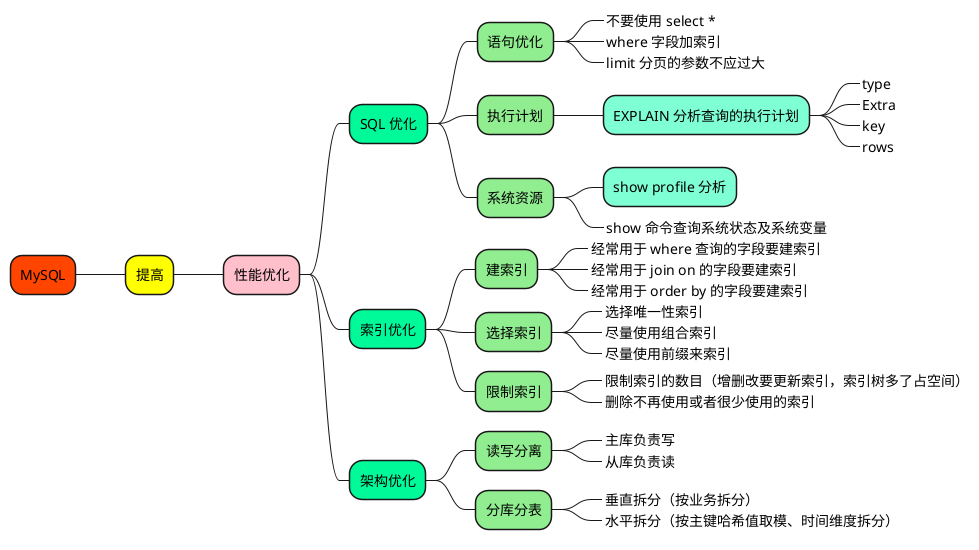 @startmindmap

+[#OrangeRed] MySQL

++[#yellow] 提高

+++[#Pink] 性能优化

++++[#MediumSpringGreen] SQL 优化
+++++[#LightGreen] 语句优化
++++++[#LightBlue]_ 不要使用 select *
++++++[#LightBlue]_ where 字段加索引
++++++[#LightBlue]_ limit 分页的参数不应过大

+++++[#LightGreen] 执行计划
++++++[#Aquamarine] EXPLAIN 分析查询的执行计划
+++++++[#Aquamarine]_ type
+++++++[#Aquamarine]_ Extra
+++++++[#Aquamarine]_ key
+++++++[#Aquamarine]_ rows

+++++[#LightGreen] 系统资源
++++++[#Aquamarine] show profile 分析
++++++[#Aquamarine]_ show 命令查询系统状态及系统变量


++++[#MediumSpringGreen] 索引优化

+++++[#LightGreen] 建索引
++++++[#Aquamarine]_ 经常用于 where 查询的字段要建索引
++++++[#Aquamarine]_ 经常用于 join on 的字段要建索引
++++++[#Aquamarine]_ 经常用于 order by 的字段要建索引

+++++[#LightGreen] 选择索引
++++++[#Aquamarine]_ 选择唯一性索引
++++++[#Aquamarine]_ 尽量使用组合索引
++++++[#Aquamarine]_ 尽量使用前缀来索引

+++++[#LightGreen] 限制索引
++++++[#Aquamarine]_ 限制索引的数目（增删改要更新索引，索引树多了占空间）
++++++[#Aquamarine]_ 删除不再使用或者很少使用的索引


++++[#MediumSpringGreen] 架构优化

+++++[#LightGreen] 读写分离
++++++[#Aquamarine]_ 主库负责写
++++++[#Aquamarine]_ 从库负责读

+++++[#LightGreen] 分库分表
++++++[#Aquamarine]_ 垂直拆分（按业务拆分）
++++++[#Aquamarine]_ 水平拆分（按主键哈希值取模、时间维度拆分）


@endmindmap